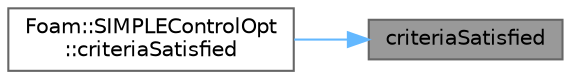 digraph "criteriaSatisfied"
{
 // LATEX_PDF_SIZE
  bgcolor="transparent";
  edge [fontname=Helvetica,fontsize=10,labelfontname=Helvetica,labelfontsize=10];
  node [fontname=Helvetica,fontsize=10,shape=box,height=0.2,width=0.4];
  rankdir="RL";
  Node1 [id="Node000001",label="criteriaSatisfied",height=0.2,width=0.4,color="gray40", fillcolor="grey60", style="filled", fontcolor="black",tooltip=" "];
  Node1 -> Node2 [id="edge1_Node000001_Node000002",dir="back",color="steelblue1",style="solid",tooltip=" "];
  Node2 [id="Node000002",label="Foam::SIMPLEControlOpt\l::criteriaSatisfied",height=0.2,width=0.4,color="grey40", fillcolor="white", style="filled",URL="$classFoam_1_1SIMPLEControlOpt.html#a2ccaff4c460a7c2f5a7ed00ac8aec76d",tooltip=" "];
}
